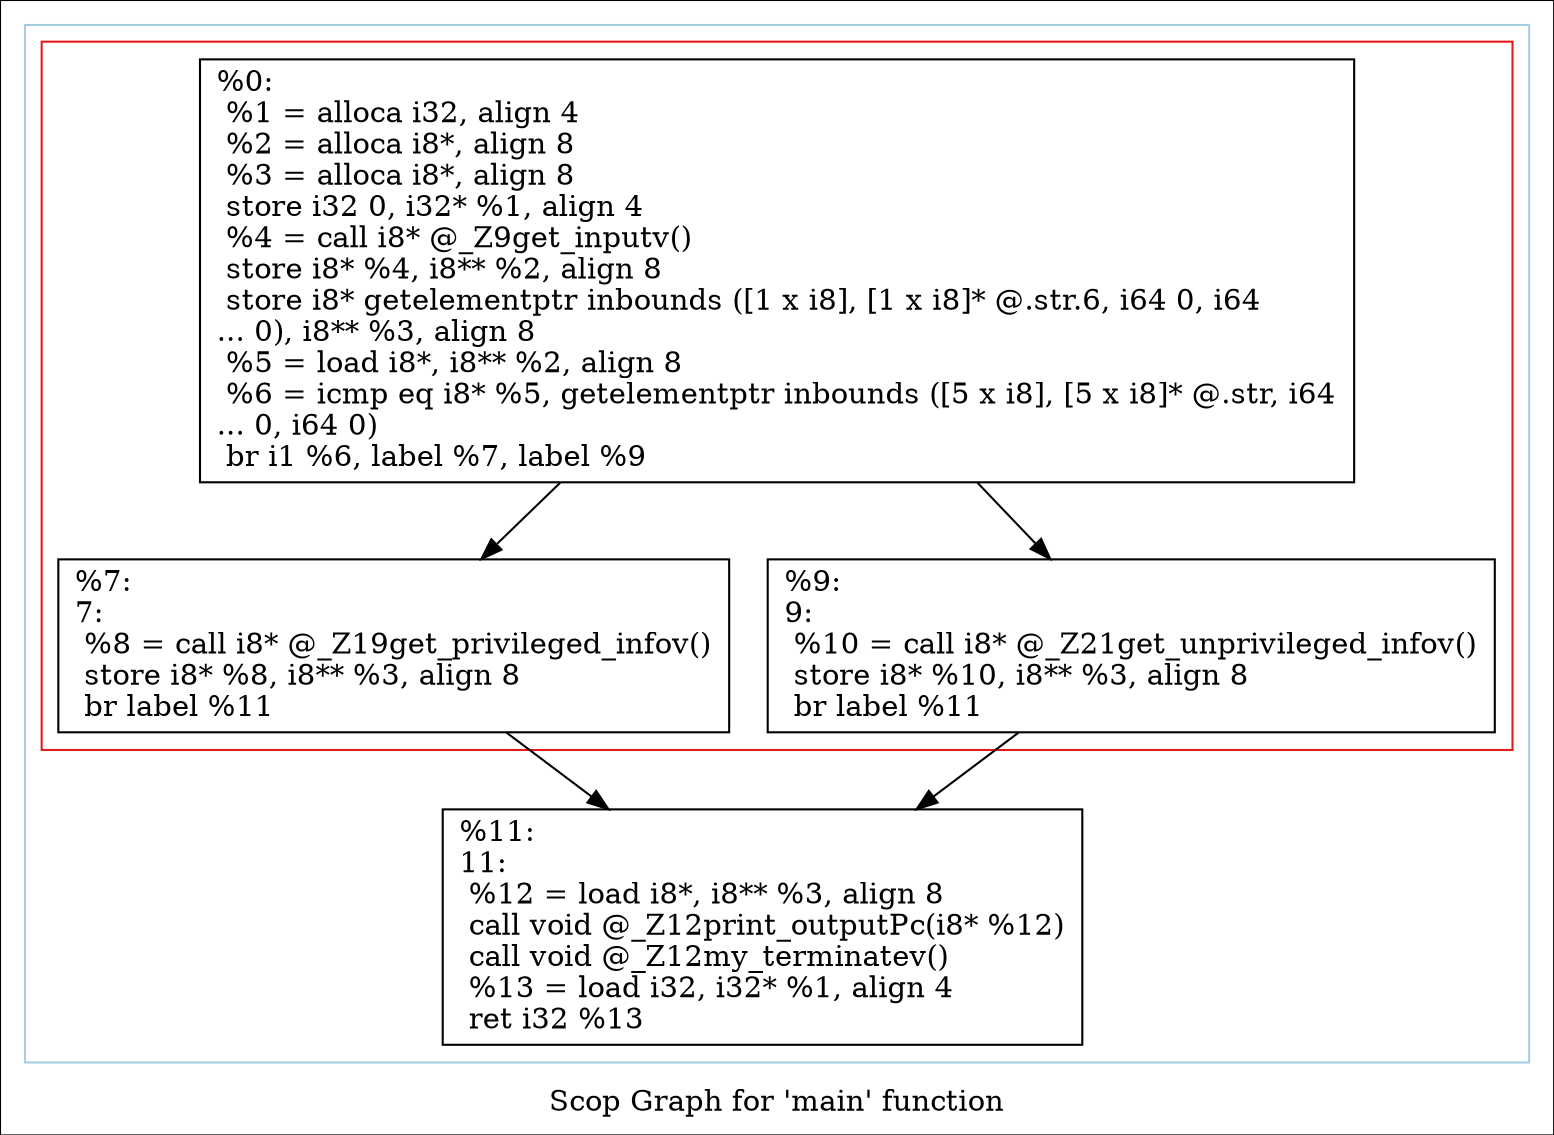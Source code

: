 digraph "Scop Graph for 'main' function" {
	label="Scop Graph for 'main' function";

	Node0x24bcdd0 [shape=record,label="{%0:\l  %1 = alloca i32, align 4\l  %2 = alloca i8*, align 8\l  %3 = alloca i8*, align 8\l  store i32 0, i32* %1, align 4\l  %4 = call i8* @_Z9get_inputv()\l  store i8* %4, i8** %2, align 8\l  store i8* getelementptr inbounds ([1 x i8], [1 x i8]* @.str.6, i64 0, i64\l... 0), i8** %3, align 8\l  %5 = load i8*, i8** %2, align 8\l  %6 = icmp eq i8* %5, getelementptr inbounds ([5 x i8], [5 x i8]* @.str, i64\l... 0, i64 0)\l  br i1 %6, label %7, label %9\l}"];
	Node0x24bcdd0 -> Node0x250fea0;
	Node0x24bcdd0 -> Node0x250ff00;
	Node0x250fea0 [shape=record,label="{%7:\l7:                                                \l  %8 = call i8* @_Z19get_privileged_infov()\l  store i8* %8, i8** %3, align 8\l  br label %11\l}"];
	Node0x250fea0 -> Node0x250ffc0;
	Node0x250ffc0 [shape=record,label="{%11:\l11:                                               \l  %12 = load i8*, i8** %3, align 8\l  call void @_Z12print_outputPc(i8* %12)\l  call void @_Z12my_terminatev()\l  %13 = load i32, i32* %1, align 4\l  ret i32 %13\l}"];
	Node0x250ff00 [shape=record,label="{%9:\l9:                                                \l  %10 = call i8* @_Z21get_unprivileged_infov()\l  store i8* %10, i8** %3, align 8\l  br label %11\l}"];
	Node0x250ff00 -> Node0x250ffc0;
	colorscheme = "paired12"
        subgraph cluster_0x2512930 {
          label = "";
          style = solid;
          color = 1
          subgraph cluster_0x24dff40 {
            label = "";
            style = solid;
            color = 6
            Node0x24bcdd0;
            Node0x250fea0;
            Node0x250ff00;
          }
          Node0x250ffc0;
        }
}
